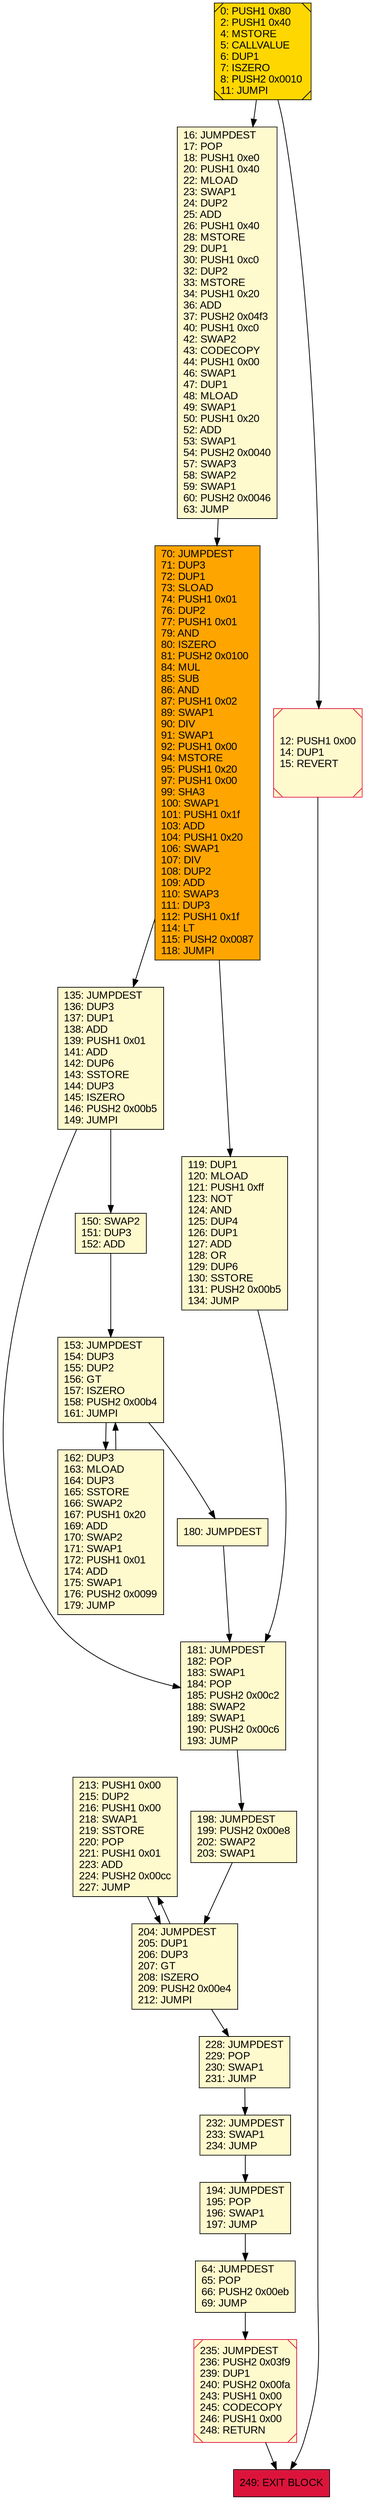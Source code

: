 digraph G {
bgcolor=transparent rankdir=UD;
node [shape=box style=filled color=black fillcolor=white fontname=arial fontcolor=black];
213 [label="213: PUSH1 0x00\l215: DUP2\l216: PUSH1 0x00\l218: SWAP1\l219: SSTORE\l220: POP\l221: PUSH1 0x01\l223: ADD\l224: PUSH2 0x00cc\l227: JUMP\l" fillcolor=lemonchiffon ];
181 [label="181: JUMPDEST\l182: POP\l183: SWAP1\l184: POP\l185: PUSH2 0x00c2\l188: SWAP2\l189: SWAP1\l190: PUSH2 0x00c6\l193: JUMP\l" fillcolor=lemonchiffon ];
135 [label="135: JUMPDEST\l136: DUP3\l137: DUP1\l138: ADD\l139: PUSH1 0x01\l141: ADD\l142: DUP6\l143: SSTORE\l144: DUP3\l145: ISZERO\l146: PUSH2 0x00b5\l149: JUMPI\l" fillcolor=lemonchiffon ];
153 [label="153: JUMPDEST\l154: DUP3\l155: DUP2\l156: GT\l157: ISZERO\l158: PUSH2 0x00b4\l161: JUMPI\l" fillcolor=lemonchiffon ];
64 [label="64: JUMPDEST\l65: POP\l66: PUSH2 0x00eb\l69: JUMP\l" fillcolor=lemonchiffon ];
16 [label="16: JUMPDEST\l17: POP\l18: PUSH1 0xe0\l20: PUSH1 0x40\l22: MLOAD\l23: SWAP1\l24: DUP2\l25: ADD\l26: PUSH1 0x40\l28: MSTORE\l29: DUP1\l30: PUSH1 0xc0\l32: DUP2\l33: MSTORE\l34: PUSH1 0x20\l36: ADD\l37: PUSH2 0x04f3\l40: PUSH1 0xc0\l42: SWAP2\l43: CODECOPY\l44: PUSH1 0x00\l46: SWAP1\l47: DUP1\l48: MLOAD\l49: SWAP1\l50: PUSH1 0x20\l52: ADD\l53: SWAP1\l54: PUSH2 0x0040\l57: SWAP3\l58: SWAP2\l59: SWAP1\l60: PUSH2 0x0046\l63: JUMP\l" fillcolor=lemonchiffon ];
204 [label="204: JUMPDEST\l205: DUP1\l206: DUP3\l207: GT\l208: ISZERO\l209: PUSH2 0x00e4\l212: JUMPI\l" fillcolor=lemonchiffon ];
12 [label="12: PUSH1 0x00\l14: DUP1\l15: REVERT\l" fillcolor=lemonchiffon shape=Msquare color=crimson ];
70 [label="70: JUMPDEST\l71: DUP3\l72: DUP1\l73: SLOAD\l74: PUSH1 0x01\l76: DUP2\l77: PUSH1 0x01\l79: AND\l80: ISZERO\l81: PUSH2 0x0100\l84: MUL\l85: SUB\l86: AND\l87: PUSH1 0x02\l89: SWAP1\l90: DIV\l91: SWAP1\l92: PUSH1 0x00\l94: MSTORE\l95: PUSH1 0x20\l97: PUSH1 0x00\l99: SHA3\l100: SWAP1\l101: PUSH1 0x1f\l103: ADD\l104: PUSH1 0x20\l106: SWAP1\l107: DIV\l108: DUP2\l109: ADD\l110: SWAP3\l111: DUP3\l112: PUSH1 0x1f\l114: LT\l115: PUSH2 0x0087\l118: JUMPI\l" fillcolor=orange ];
194 [label="194: JUMPDEST\l195: POP\l196: SWAP1\l197: JUMP\l" fillcolor=lemonchiffon ];
228 [label="228: JUMPDEST\l229: POP\l230: SWAP1\l231: JUMP\l" fillcolor=lemonchiffon ];
150 [label="150: SWAP2\l151: DUP3\l152: ADD\l" fillcolor=lemonchiffon ];
119 [label="119: DUP1\l120: MLOAD\l121: PUSH1 0xff\l123: NOT\l124: AND\l125: DUP4\l126: DUP1\l127: ADD\l128: OR\l129: DUP6\l130: SSTORE\l131: PUSH2 0x00b5\l134: JUMP\l" fillcolor=lemonchiffon ];
162 [label="162: DUP3\l163: MLOAD\l164: DUP3\l165: SSTORE\l166: SWAP2\l167: PUSH1 0x20\l169: ADD\l170: SWAP2\l171: SWAP1\l172: PUSH1 0x01\l174: ADD\l175: SWAP1\l176: PUSH2 0x0099\l179: JUMP\l" fillcolor=lemonchiffon ];
235 [label="235: JUMPDEST\l236: PUSH2 0x03f9\l239: DUP1\l240: PUSH2 0x00fa\l243: PUSH1 0x00\l245: CODECOPY\l246: PUSH1 0x00\l248: RETURN\l" fillcolor=lemonchiffon shape=Msquare color=crimson ];
0 [label="0: PUSH1 0x80\l2: PUSH1 0x40\l4: MSTORE\l5: CALLVALUE\l6: DUP1\l7: ISZERO\l8: PUSH2 0x0010\l11: JUMPI\l" fillcolor=lemonchiffon shape=Msquare fillcolor=gold ];
249 [label="249: EXIT BLOCK\l" fillcolor=crimson ];
180 [label="180: JUMPDEST\l" fillcolor=lemonchiffon ];
198 [label="198: JUMPDEST\l199: PUSH2 0x00e8\l202: SWAP2\l203: SWAP1\l" fillcolor=lemonchiffon ];
232 [label="232: JUMPDEST\l233: SWAP1\l234: JUMP\l" fillcolor=lemonchiffon ];
235 -> 249;
70 -> 119;
228 -> 232;
135 -> 181;
204 -> 213;
213 -> 204;
232 -> 194;
153 -> 180;
64 -> 235;
0 -> 12;
12 -> 249;
0 -> 16;
119 -> 181;
198 -> 204;
70 -> 135;
181 -> 198;
204 -> 228;
194 -> 64;
180 -> 181;
16 -> 70;
135 -> 150;
150 -> 153;
153 -> 162;
162 -> 153;
}
